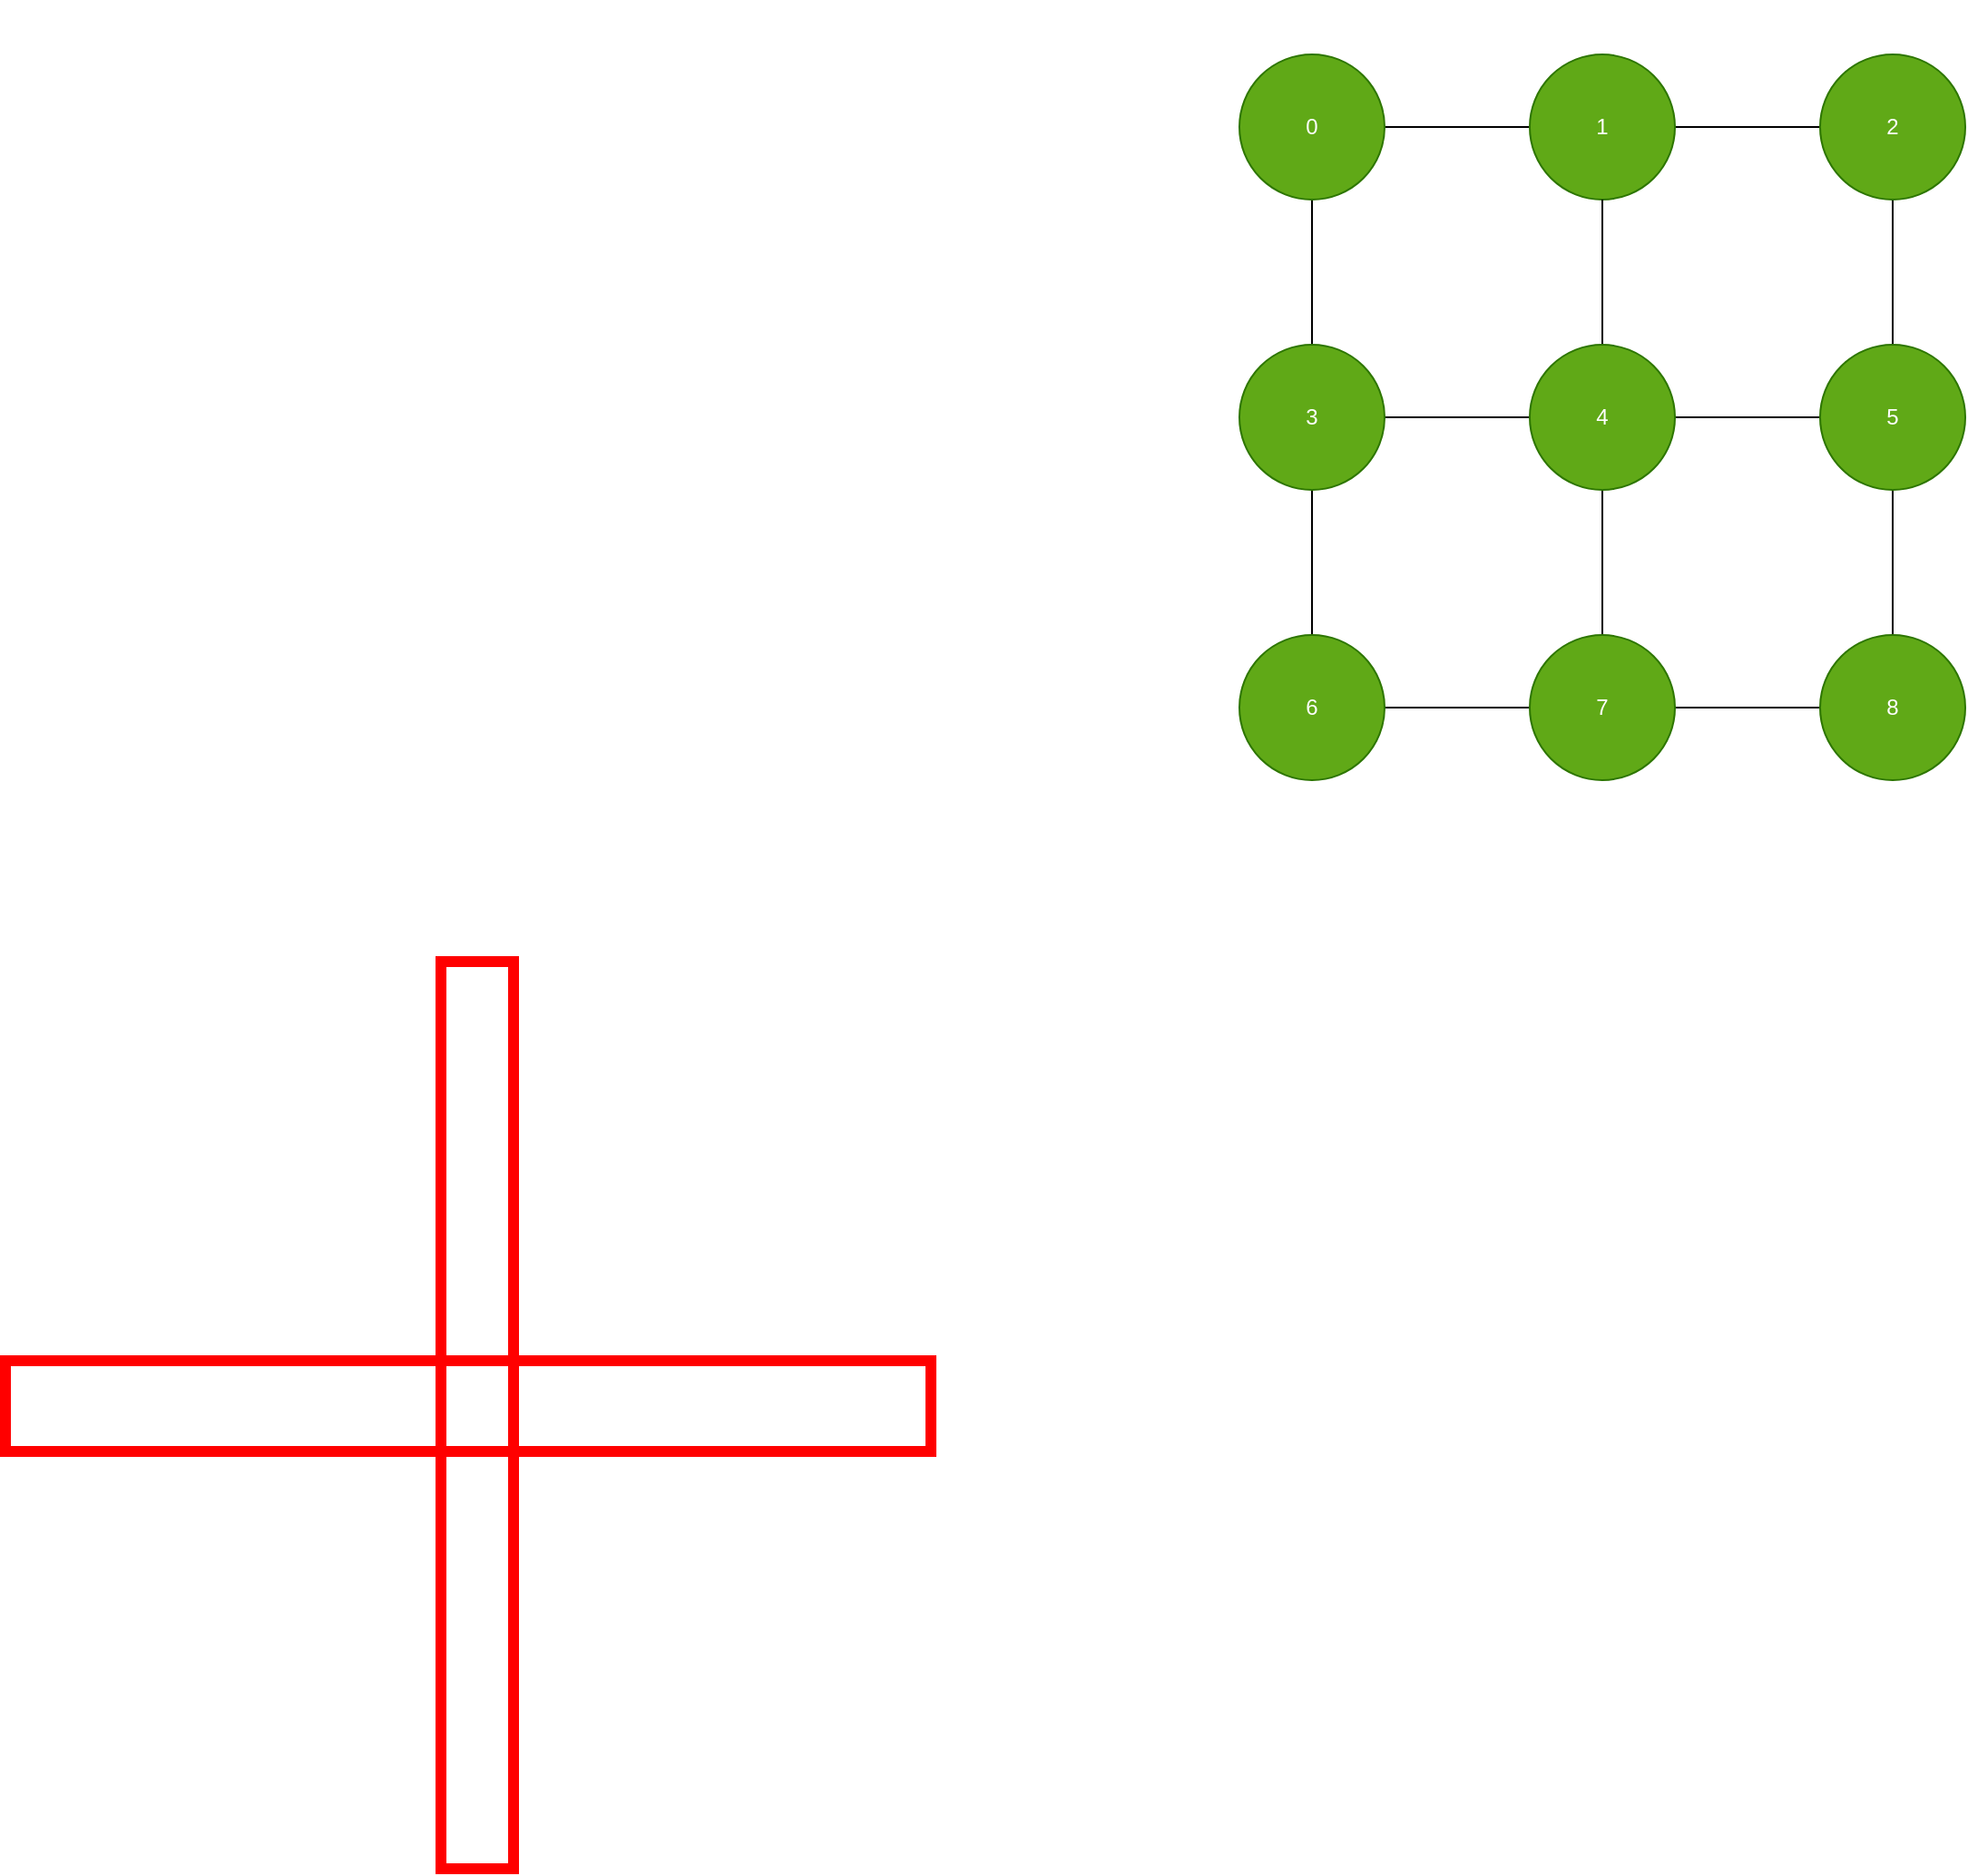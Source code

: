 <mxfile>
    <diagram id="dH1NZwILAHTOhozXzGht" name="Page-1">
        <mxGraphModel dx="3229" dy="1467" grid="1" gridSize="10" guides="1" tooltips="1" connect="1" arrows="1" fold="1" page="1" pageScale="1" pageWidth="827" pageHeight="1169" math="1" shadow="0">
            <root>
                <mxCell id="0"/>
                <mxCell id="1" parent="0"/>
                <mxCell id="5" value="" style="edgeStyle=none;html=1;strokeColor=default;endArrow=none;endFill=0;" edge="1" parent="1" source="3" target="4">
                    <mxGeometry relative="1" as="geometry"/>
                </mxCell>
                <mxCell id="14" value="" style="edgeStyle=none;html=1;endArrow=none;endFill=0;strokeColor=default;" edge="1" parent="1" source="3" target="12">
                    <mxGeometry relative="1" as="geometry"/>
                </mxCell>
                <mxCell id="3" value="0" style="ellipse;whiteSpace=wrap;html=1;aspect=fixed;fillColor=#60a917;fontColor=#ffffff;strokeColor=#2D7600;" vertex="1" parent="1">
                    <mxGeometry x="610" y="290" width="80" height="80" as="geometry"/>
                </mxCell>
                <mxCell id="7" value="" style="edgeStyle=none;html=1;endArrow=none;endFill=0;strokeColor=default;" edge="1" parent="1" source="4" target="6">
                    <mxGeometry relative="1" as="geometry"/>
                </mxCell>
                <mxCell id="4" value="1" style="ellipse;whiteSpace=wrap;html=1;aspect=fixed;fillColor=#60a917;fontColor=#ffffff;strokeColor=#2D7600;" vertex="1" parent="1">
                    <mxGeometry x="770" y="290" width="80" height="80" as="geometry"/>
                </mxCell>
                <mxCell id="9" value="" style="edgeStyle=none;html=1;endArrow=none;endFill=0;strokeColor=default;" edge="1" parent="1" source="6" target="8">
                    <mxGeometry relative="1" as="geometry"/>
                </mxCell>
                <mxCell id="6" value="2" style="ellipse;whiteSpace=wrap;html=1;aspect=fixed;fillColor=#60a917;fontColor=#ffffff;strokeColor=#2D7600;" vertex="1" parent="1">
                    <mxGeometry x="930" y="290" width="80" height="80" as="geometry"/>
                </mxCell>
                <mxCell id="11" value="" style="edgeStyle=none;html=1;endArrow=none;endFill=0;strokeColor=default;" edge="1" parent="1" source="8" target="10">
                    <mxGeometry relative="1" as="geometry"/>
                </mxCell>
                <mxCell id="21" value="" style="edgeStyle=none;html=1;endArrow=none;endFill=0;strokeColor=default;" edge="1" parent="1" source="8" target="19">
                    <mxGeometry relative="1" as="geometry"/>
                </mxCell>
                <mxCell id="8" value="5" style="ellipse;whiteSpace=wrap;html=1;aspect=fixed;fillColor=#60a917;fontColor=#ffffff;strokeColor=#2D7600;" vertex="1" parent="1">
                    <mxGeometry x="930" y="450" width="80" height="80" as="geometry"/>
                </mxCell>
                <mxCell id="13" value="" style="edgeStyle=none;html=1;endArrow=none;endFill=0;strokeColor=default;" edge="1" parent="1" source="10" target="12">
                    <mxGeometry relative="1" as="geometry"/>
                </mxCell>
                <mxCell id="22" value="" style="edgeStyle=none;html=1;endArrow=none;endFill=0;strokeColor=default;" edge="1" parent="1" source="10" target="17">
                    <mxGeometry relative="1" as="geometry"/>
                </mxCell>
                <mxCell id="23" value="" style="edgeStyle=none;html=1;endArrow=none;endFill=0;strokeColor=default;" edge="1" parent="1" source="10" target="4">
                    <mxGeometry relative="1" as="geometry"/>
                </mxCell>
                <mxCell id="10" value="4" style="ellipse;whiteSpace=wrap;html=1;aspect=fixed;fillColor=#60a917;fontColor=#ffffff;strokeColor=#2D7600;" vertex="1" parent="1">
                    <mxGeometry x="770" y="450" width="80" height="80" as="geometry"/>
                </mxCell>
                <mxCell id="16" value="" style="edgeStyle=none;html=1;endArrow=none;endFill=0;strokeColor=default;" edge="1" parent="1" source="12" target="15">
                    <mxGeometry relative="1" as="geometry"/>
                </mxCell>
                <mxCell id="12" value="3" style="ellipse;whiteSpace=wrap;html=1;aspect=fixed;fillColor=#60a917;fontColor=#ffffff;strokeColor=#2D7600;" vertex="1" parent="1">
                    <mxGeometry x="610" y="450" width="80" height="80" as="geometry"/>
                </mxCell>
                <mxCell id="18" value="" style="edgeStyle=none;html=1;endArrow=none;endFill=0;strokeColor=default;" edge="1" parent="1" source="15" target="17">
                    <mxGeometry relative="1" as="geometry"/>
                </mxCell>
                <mxCell id="15" value="6" style="ellipse;whiteSpace=wrap;html=1;aspect=fixed;fillColor=#60a917;fontColor=#ffffff;strokeColor=#2D7600;" vertex="1" parent="1">
                    <mxGeometry x="610" y="610" width="80" height="80" as="geometry"/>
                </mxCell>
                <mxCell id="20" value="" style="edgeStyle=none;html=1;endArrow=none;endFill=0;strokeColor=default;" edge="1" parent="1" source="17" target="19">
                    <mxGeometry relative="1" as="geometry"/>
                </mxCell>
                <mxCell id="17" value="7" style="ellipse;whiteSpace=wrap;html=1;aspect=fixed;fillColor=#60a917;fontColor=#ffffff;strokeColor=#2D7600;" vertex="1" parent="1">
                    <mxGeometry x="770" y="610" width="80" height="80" as="geometry"/>
                </mxCell>
                <mxCell id="19" value="8" style="ellipse;whiteSpace=wrap;html=1;aspect=fixed;fillColor=#60a917;fontColor=#ffffff;strokeColor=#2D7600;" vertex="1" parent="1">
                    <mxGeometry x="930" y="610" width="80" height="80" as="geometry"/>
                </mxCell>
                <mxCell id="31" value="" style="shape=image;verticalLabelPosition=bottom;labelBackgroundColor=#ffffff;verticalAlign=top;aspect=fixed;imageAspect=0;image=https://latex.codecogs.com/png.latex?%5Cdpi%7B300%7D%20%5Cbegin%7Bbmatrix%7D%200%20%26%201%20%26%200%20%26%201%20%26%200%20%26%200%20%26%200%20%26%200%20%26%200%5C%5C%201%20%26%200%20%26%201%20%26%200%20%26%201%20%26%200%20%26%200%20%26%200%20%26%200%20%5C%5C%200%20%26%201%20%26%200%20%26%200%20%26%200%20%26%201%20%26%200%20%26%200%20%26%200%20%5C%5C%201%20%26%200%20%26%200%20%26%200%20%26%201%20%26%200%20%26%201%20%26%200%20%26%200%20%5C%5C%200%20%26%201%20%26%200%20%26%201%20%26%200%20%26%201%20%26%200%20%26%201%20%26%200%20%5C%5C%200%20%26%200%20%26%201%20%26%200%20%26%201%20%26%200%20%26%200%20%26%200%20%26%201%20%5C%5C%200%20%26%200%20%26%200%20%26%201%20%26%200%20%26%200%20%26%200%20%26%201%20%26%200%20%5C%5C%200%20%26%200%20%26%200%20%26%200%20%26%201%20%26%200%20%26%201%20%26%200%20%26%201%20%5C%5C%200%20%26%200%20%26%200%20%26%200%20%26%200%20%26%201%20%26%200%20%26%201%20%26%200%5C%5C%20%5Cend%7Bbmatrix%7D;" vertex="1" parent="1">
                    <mxGeometry x="-70" y="260" width="520" height="477" as="geometry"/>
                </mxCell>
                <mxCell id="32" value="" style="shape=image;verticalLabelPosition=bottom;labelBackgroundColor=#ffffff;verticalAlign=top;aspect=fixed;imageAspect=0;image=https://latex.codecogs.com/png.latex?%5Cdpi%7B300%7D%20%5Cbegin%7Bbmatrix%7D%200%20%26%201%20%26%200%20%26%201%20%26%200%20%26%200%20%26%200%20%26%200%20%26%200%5C%5C%201%20%26%200%20%26%201%20%26%200%20%26%201%20%26%200%20%26%200%20%26%200%20%26%200%20%5C%5C%200%20%26%201%20%26%200%20%26%200%20%26%200%20%26%201%20%26%200%20%26%200%20%26%200%20%5C%5C%201%20%26%200%20%26%200%20%26%200%20%26%201%20%26%200%20%26%201%20%26%200%20%26%200%20%5C%5C%200%20%26%201%20%26%200%20%26%201%20%26%200%20%26%201%20%26%200%20%26%201%20%26%200%20%5C%5C%200%20%26%200%20%26%201%20%26%200%20%26%201%20%26%200%20%26%200%20%26%200%20%26%201%20%5C%5C%200%20%26%200%20%26%200%20%26%201%20%26%200%20%26%200%20%26%200%20%26%201%20%26%200%20%5C%5C%200%20%26%200%20%26%200%20%26%200%20%26%201%20%26%200%20%26%201%20%26%200%20%26%201%20%5C%5C%200%20%26%200%20%26%200%20%26%200%20%26%200%20%26%201%20%26%200%20%26%201%20%26%200%5C%5C%20%5Cend%7Bbmatrix%7D;" vertex="1" parent="1">
                    <mxGeometry x="-70" y="800" width="520" height="477" as="geometry"/>
                </mxCell>
                <mxCell id="33" value="" style="rounded=0;whiteSpace=wrap;html=1;fillColor=none;strokeColor=#FF0000;strokeWidth=6;" vertex="1" parent="1">
                    <mxGeometry x="170" y="790" width="40" height="500" as="geometry"/>
                </mxCell>
                <mxCell id="34" value="" style="rounded=0;whiteSpace=wrap;html=1;fillColor=none;strokeColor=#FF0000;strokeWidth=6;" vertex="1" parent="1">
                    <mxGeometry x="-70" y="1010" width="510" height="50" as="geometry"/>
                </mxCell>
            </root>
        </mxGraphModel>
    </diagram>
</mxfile>